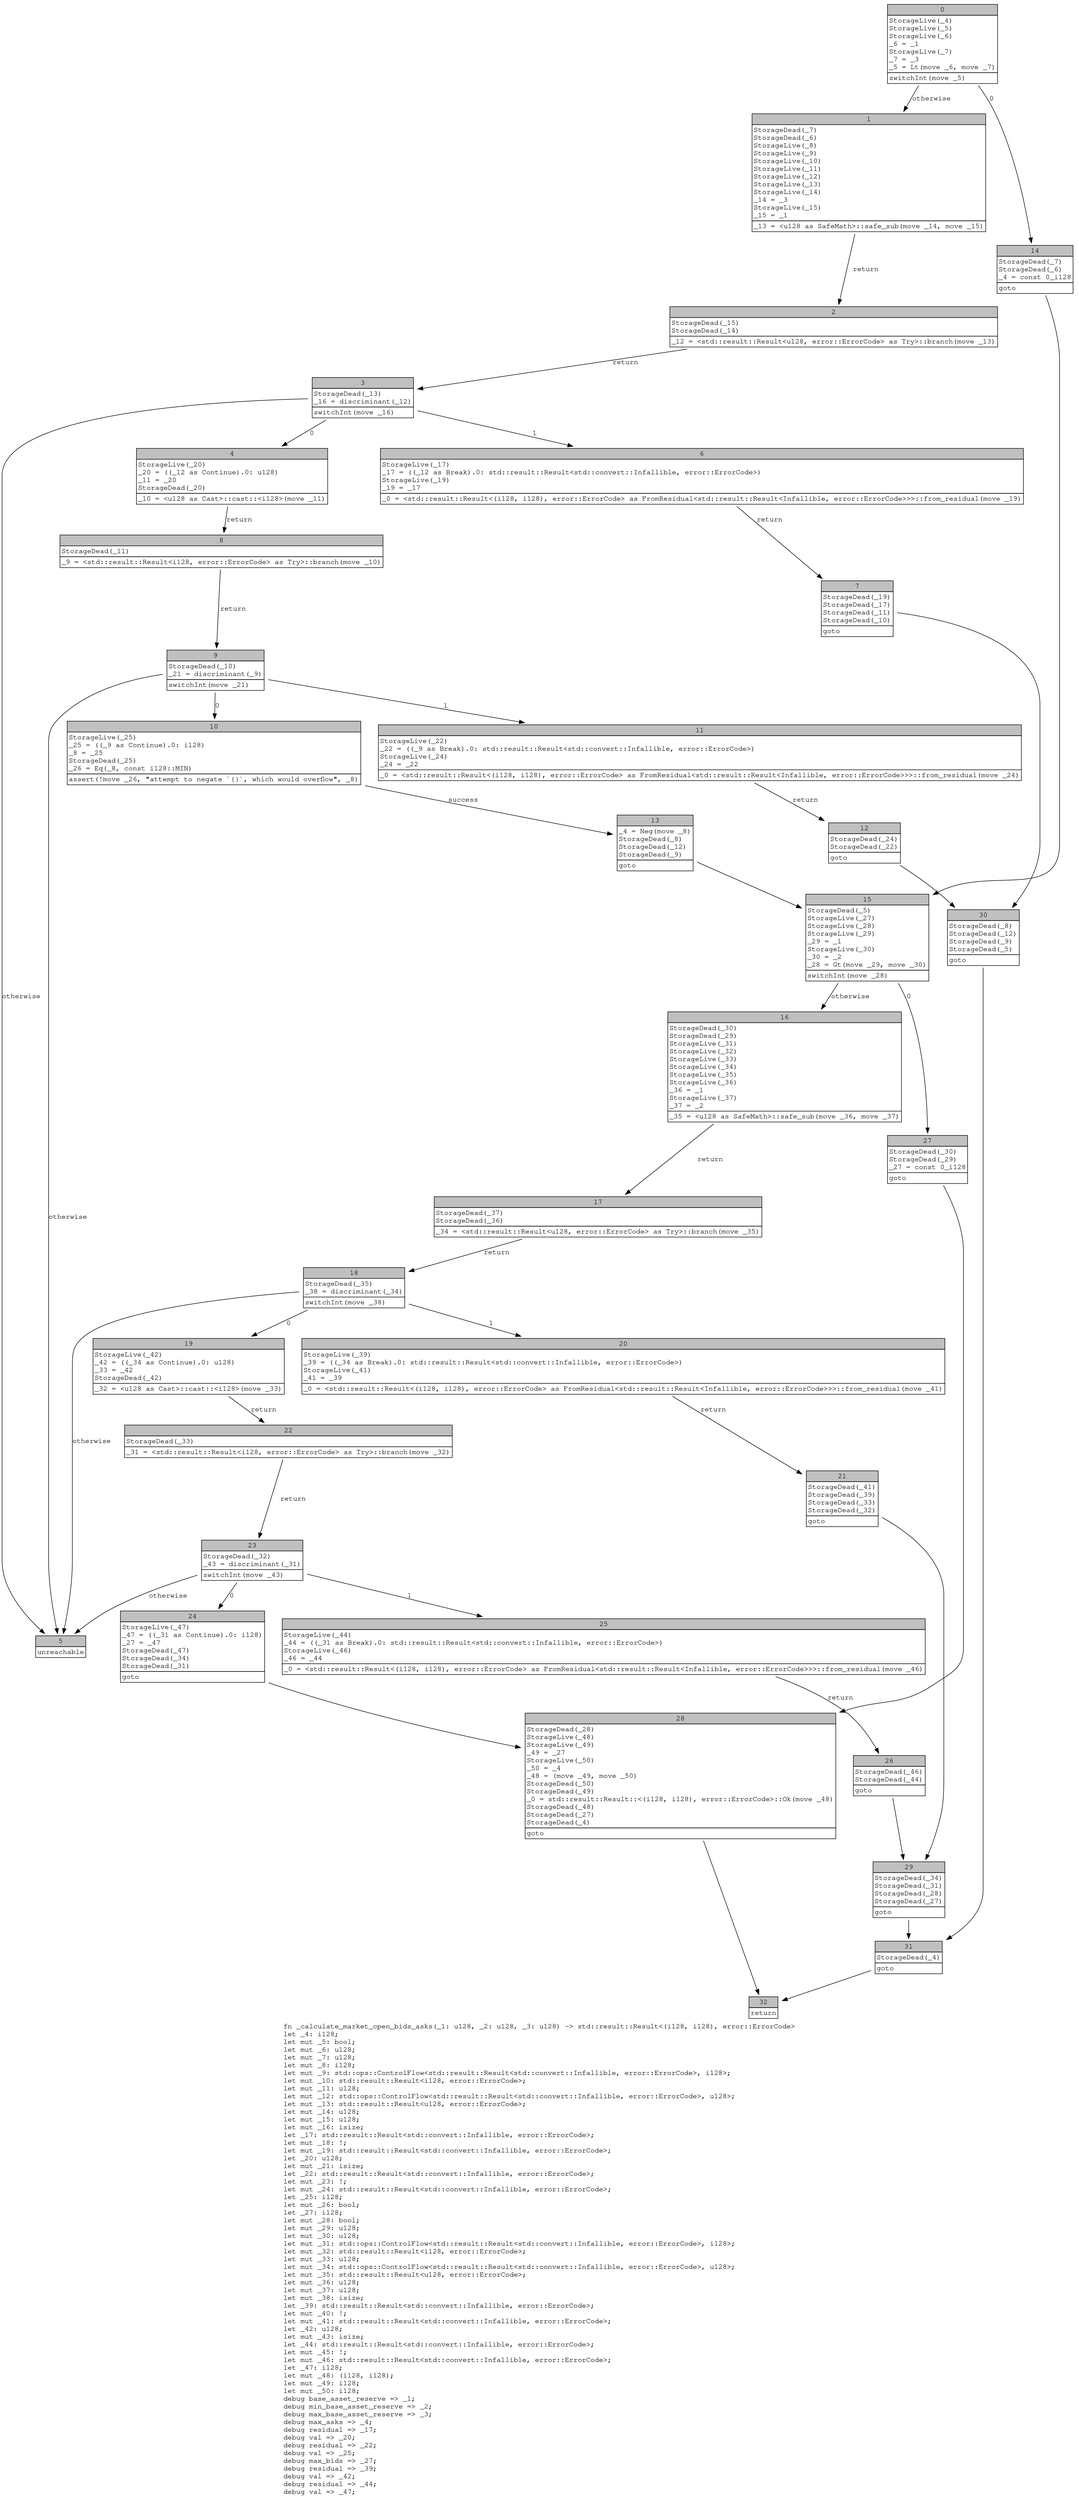 digraph Mir_0_1789 {
    graph [fontname="Courier, monospace"];
    node [fontname="Courier, monospace"];
    edge [fontname="Courier, monospace"];
    label=<fn _calculate_market_open_bids_asks(_1: u128, _2: u128, _3: u128) -&gt; std::result::Result&lt;(i128, i128), error::ErrorCode&gt;<br align="left"/>let _4: i128;<br align="left"/>let mut _5: bool;<br align="left"/>let mut _6: u128;<br align="left"/>let mut _7: u128;<br align="left"/>let mut _8: i128;<br align="left"/>let mut _9: std::ops::ControlFlow&lt;std::result::Result&lt;std::convert::Infallible, error::ErrorCode&gt;, i128&gt;;<br align="left"/>let mut _10: std::result::Result&lt;i128, error::ErrorCode&gt;;<br align="left"/>let mut _11: u128;<br align="left"/>let mut _12: std::ops::ControlFlow&lt;std::result::Result&lt;std::convert::Infallible, error::ErrorCode&gt;, u128&gt;;<br align="left"/>let mut _13: std::result::Result&lt;u128, error::ErrorCode&gt;;<br align="left"/>let mut _14: u128;<br align="left"/>let mut _15: u128;<br align="left"/>let mut _16: isize;<br align="left"/>let _17: std::result::Result&lt;std::convert::Infallible, error::ErrorCode&gt;;<br align="left"/>let mut _18: !;<br align="left"/>let mut _19: std::result::Result&lt;std::convert::Infallible, error::ErrorCode&gt;;<br align="left"/>let _20: u128;<br align="left"/>let mut _21: isize;<br align="left"/>let _22: std::result::Result&lt;std::convert::Infallible, error::ErrorCode&gt;;<br align="left"/>let mut _23: !;<br align="left"/>let mut _24: std::result::Result&lt;std::convert::Infallible, error::ErrorCode&gt;;<br align="left"/>let _25: i128;<br align="left"/>let mut _26: bool;<br align="left"/>let _27: i128;<br align="left"/>let mut _28: bool;<br align="left"/>let mut _29: u128;<br align="left"/>let mut _30: u128;<br align="left"/>let mut _31: std::ops::ControlFlow&lt;std::result::Result&lt;std::convert::Infallible, error::ErrorCode&gt;, i128&gt;;<br align="left"/>let mut _32: std::result::Result&lt;i128, error::ErrorCode&gt;;<br align="left"/>let mut _33: u128;<br align="left"/>let mut _34: std::ops::ControlFlow&lt;std::result::Result&lt;std::convert::Infallible, error::ErrorCode&gt;, u128&gt;;<br align="left"/>let mut _35: std::result::Result&lt;u128, error::ErrorCode&gt;;<br align="left"/>let mut _36: u128;<br align="left"/>let mut _37: u128;<br align="left"/>let mut _38: isize;<br align="left"/>let _39: std::result::Result&lt;std::convert::Infallible, error::ErrorCode&gt;;<br align="left"/>let mut _40: !;<br align="left"/>let mut _41: std::result::Result&lt;std::convert::Infallible, error::ErrorCode&gt;;<br align="left"/>let _42: u128;<br align="left"/>let mut _43: isize;<br align="left"/>let _44: std::result::Result&lt;std::convert::Infallible, error::ErrorCode&gt;;<br align="left"/>let mut _45: !;<br align="left"/>let mut _46: std::result::Result&lt;std::convert::Infallible, error::ErrorCode&gt;;<br align="left"/>let _47: i128;<br align="left"/>let mut _48: (i128, i128);<br align="left"/>let mut _49: i128;<br align="left"/>let mut _50: i128;<br align="left"/>debug base_asset_reserve =&gt; _1;<br align="left"/>debug min_base_asset_reserve =&gt; _2;<br align="left"/>debug max_base_asset_reserve =&gt; _3;<br align="left"/>debug max_asks =&gt; _4;<br align="left"/>debug residual =&gt; _17;<br align="left"/>debug val =&gt; _20;<br align="left"/>debug residual =&gt; _22;<br align="left"/>debug val =&gt; _25;<br align="left"/>debug max_bids =&gt; _27;<br align="left"/>debug residual =&gt; _39;<br align="left"/>debug val =&gt; _42;<br align="left"/>debug residual =&gt; _44;<br align="left"/>debug val =&gt; _47;<br align="left"/>>;
    bb0__0_1789 [shape="none", label=<<table border="0" cellborder="1" cellspacing="0"><tr><td bgcolor="gray" align="center" colspan="1">0</td></tr><tr><td align="left" balign="left">StorageLive(_4)<br/>StorageLive(_5)<br/>StorageLive(_6)<br/>_6 = _1<br/>StorageLive(_7)<br/>_7 = _3<br/>_5 = Lt(move _6, move _7)<br/></td></tr><tr><td align="left">switchInt(move _5)</td></tr></table>>];
    bb1__0_1789 [shape="none", label=<<table border="0" cellborder="1" cellspacing="0"><tr><td bgcolor="gray" align="center" colspan="1">1</td></tr><tr><td align="left" balign="left">StorageDead(_7)<br/>StorageDead(_6)<br/>StorageLive(_8)<br/>StorageLive(_9)<br/>StorageLive(_10)<br/>StorageLive(_11)<br/>StorageLive(_12)<br/>StorageLive(_13)<br/>StorageLive(_14)<br/>_14 = _3<br/>StorageLive(_15)<br/>_15 = _1<br/></td></tr><tr><td align="left">_13 = &lt;u128 as SafeMath&gt;::safe_sub(move _14, move _15)</td></tr></table>>];
    bb2__0_1789 [shape="none", label=<<table border="0" cellborder="1" cellspacing="0"><tr><td bgcolor="gray" align="center" colspan="1">2</td></tr><tr><td align="left" balign="left">StorageDead(_15)<br/>StorageDead(_14)<br/></td></tr><tr><td align="left">_12 = &lt;std::result::Result&lt;u128, error::ErrorCode&gt; as Try&gt;::branch(move _13)</td></tr></table>>];
    bb3__0_1789 [shape="none", label=<<table border="0" cellborder="1" cellspacing="0"><tr><td bgcolor="gray" align="center" colspan="1">3</td></tr><tr><td align="left" balign="left">StorageDead(_13)<br/>_16 = discriminant(_12)<br/></td></tr><tr><td align="left">switchInt(move _16)</td></tr></table>>];
    bb4__0_1789 [shape="none", label=<<table border="0" cellborder="1" cellspacing="0"><tr><td bgcolor="gray" align="center" colspan="1">4</td></tr><tr><td align="left" balign="left">StorageLive(_20)<br/>_20 = ((_12 as Continue).0: u128)<br/>_11 = _20<br/>StorageDead(_20)<br/></td></tr><tr><td align="left">_10 = &lt;u128 as Cast&gt;::cast::&lt;i128&gt;(move _11)</td></tr></table>>];
    bb5__0_1789 [shape="none", label=<<table border="0" cellborder="1" cellspacing="0"><tr><td bgcolor="gray" align="center" colspan="1">5</td></tr><tr><td align="left">unreachable</td></tr></table>>];
    bb6__0_1789 [shape="none", label=<<table border="0" cellborder="1" cellspacing="0"><tr><td bgcolor="gray" align="center" colspan="1">6</td></tr><tr><td align="left" balign="left">StorageLive(_17)<br/>_17 = ((_12 as Break).0: std::result::Result&lt;std::convert::Infallible, error::ErrorCode&gt;)<br/>StorageLive(_19)<br/>_19 = _17<br/></td></tr><tr><td align="left">_0 = &lt;std::result::Result&lt;(i128, i128), error::ErrorCode&gt; as FromResidual&lt;std::result::Result&lt;Infallible, error::ErrorCode&gt;&gt;&gt;::from_residual(move _19)</td></tr></table>>];
    bb7__0_1789 [shape="none", label=<<table border="0" cellborder="1" cellspacing="0"><tr><td bgcolor="gray" align="center" colspan="1">7</td></tr><tr><td align="left" balign="left">StorageDead(_19)<br/>StorageDead(_17)<br/>StorageDead(_11)<br/>StorageDead(_10)<br/></td></tr><tr><td align="left">goto</td></tr></table>>];
    bb8__0_1789 [shape="none", label=<<table border="0" cellborder="1" cellspacing="0"><tr><td bgcolor="gray" align="center" colspan="1">8</td></tr><tr><td align="left" balign="left">StorageDead(_11)<br/></td></tr><tr><td align="left">_9 = &lt;std::result::Result&lt;i128, error::ErrorCode&gt; as Try&gt;::branch(move _10)</td></tr></table>>];
    bb9__0_1789 [shape="none", label=<<table border="0" cellborder="1" cellspacing="0"><tr><td bgcolor="gray" align="center" colspan="1">9</td></tr><tr><td align="left" balign="left">StorageDead(_10)<br/>_21 = discriminant(_9)<br/></td></tr><tr><td align="left">switchInt(move _21)</td></tr></table>>];
    bb10__0_1789 [shape="none", label=<<table border="0" cellborder="1" cellspacing="0"><tr><td bgcolor="gray" align="center" colspan="1">10</td></tr><tr><td align="left" balign="left">StorageLive(_25)<br/>_25 = ((_9 as Continue).0: i128)<br/>_8 = _25<br/>StorageDead(_25)<br/>_26 = Eq(_8, const i128::MIN)<br/></td></tr><tr><td align="left">assert(!move _26, &quot;attempt to negate `{}`, which would overflow&quot;, _8)</td></tr></table>>];
    bb11__0_1789 [shape="none", label=<<table border="0" cellborder="1" cellspacing="0"><tr><td bgcolor="gray" align="center" colspan="1">11</td></tr><tr><td align="left" balign="left">StorageLive(_22)<br/>_22 = ((_9 as Break).0: std::result::Result&lt;std::convert::Infallible, error::ErrorCode&gt;)<br/>StorageLive(_24)<br/>_24 = _22<br/></td></tr><tr><td align="left">_0 = &lt;std::result::Result&lt;(i128, i128), error::ErrorCode&gt; as FromResidual&lt;std::result::Result&lt;Infallible, error::ErrorCode&gt;&gt;&gt;::from_residual(move _24)</td></tr></table>>];
    bb12__0_1789 [shape="none", label=<<table border="0" cellborder="1" cellspacing="0"><tr><td bgcolor="gray" align="center" colspan="1">12</td></tr><tr><td align="left" balign="left">StorageDead(_24)<br/>StorageDead(_22)<br/></td></tr><tr><td align="left">goto</td></tr></table>>];
    bb13__0_1789 [shape="none", label=<<table border="0" cellborder="1" cellspacing="0"><tr><td bgcolor="gray" align="center" colspan="1">13</td></tr><tr><td align="left" balign="left">_4 = Neg(move _8)<br/>StorageDead(_8)<br/>StorageDead(_12)<br/>StorageDead(_9)<br/></td></tr><tr><td align="left">goto</td></tr></table>>];
    bb14__0_1789 [shape="none", label=<<table border="0" cellborder="1" cellspacing="0"><tr><td bgcolor="gray" align="center" colspan="1">14</td></tr><tr><td align="left" balign="left">StorageDead(_7)<br/>StorageDead(_6)<br/>_4 = const 0_i128<br/></td></tr><tr><td align="left">goto</td></tr></table>>];
    bb15__0_1789 [shape="none", label=<<table border="0" cellborder="1" cellspacing="0"><tr><td bgcolor="gray" align="center" colspan="1">15</td></tr><tr><td align="left" balign="left">StorageDead(_5)<br/>StorageLive(_27)<br/>StorageLive(_28)<br/>StorageLive(_29)<br/>_29 = _1<br/>StorageLive(_30)<br/>_30 = _2<br/>_28 = Gt(move _29, move _30)<br/></td></tr><tr><td align="left">switchInt(move _28)</td></tr></table>>];
    bb16__0_1789 [shape="none", label=<<table border="0" cellborder="1" cellspacing="0"><tr><td bgcolor="gray" align="center" colspan="1">16</td></tr><tr><td align="left" balign="left">StorageDead(_30)<br/>StorageDead(_29)<br/>StorageLive(_31)<br/>StorageLive(_32)<br/>StorageLive(_33)<br/>StorageLive(_34)<br/>StorageLive(_35)<br/>StorageLive(_36)<br/>_36 = _1<br/>StorageLive(_37)<br/>_37 = _2<br/></td></tr><tr><td align="left">_35 = &lt;u128 as SafeMath&gt;::safe_sub(move _36, move _37)</td></tr></table>>];
    bb17__0_1789 [shape="none", label=<<table border="0" cellborder="1" cellspacing="0"><tr><td bgcolor="gray" align="center" colspan="1">17</td></tr><tr><td align="left" balign="left">StorageDead(_37)<br/>StorageDead(_36)<br/></td></tr><tr><td align="left">_34 = &lt;std::result::Result&lt;u128, error::ErrorCode&gt; as Try&gt;::branch(move _35)</td></tr></table>>];
    bb18__0_1789 [shape="none", label=<<table border="0" cellborder="1" cellspacing="0"><tr><td bgcolor="gray" align="center" colspan="1">18</td></tr><tr><td align="left" balign="left">StorageDead(_35)<br/>_38 = discriminant(_34)<br/></td></tr><tr><td align="left">switchInt(move _38)</td></tr></table>>];
    bb19__0_1789 [shape="none", label=<<table border="0" cellborder="1" cellspacing="0"><tr><td bgcolor="gray" align="center" colspan="1">19</td></tr><tr><td align="left" balign="left">StorageLive(_42)<br/>_42 = ((_34 as Continue).0: u128)<br/>_33 = _42<br/>StorageDead(_42)<br/></td></tr><tr><td align="left">_32 = &lt;u128 as Cast&gt;::cast::&lt;i128&gt;(move _33)</td></tr></table>>];
    bb20__0_1789 [shape="none", label=<<table border="0" cellborder="1" cellspacing="0"><tr><td bgcolor="gray" align="center" colspan="1">20</td></tr><tr><td align="left" balign="left">StorageLive(_39)<br/>_39 = ((_34 as Break).0: std::result::Result&lt;std::convert::Infallible, error::ErrorCode&gt;)<br/>StorageLive(_41)<br/>_41 = _39<br/></td></tr><tr><td align="left">_0 = &lt;std::result::Result&lt;(i128, i128), error::ErrorCode&gt; as FromResidual&lt;std::result::Result&lt;Infallible, error::ErrorCode&gt;&gt;&gt;::from_residual(move _41)</td></tr></table>>];
    bb21__0_1789 [shape="none", label=<<table border="0" cellborder="1" cellspacing="0"><tr><td bgcolor="gray" align="center" colspan="1">21</td></tr><tr><td align="left" balign="left">StorageDead(_41)<br/>StorageDead(_39)<br/>StorageDead(_33)<br/>StorageDead(_32)<br/></td></tr><tr><td align="left">goto</td></tr></table>>];
    bb22__0_1789 [shape="none", label=<<table border="0" cellborder="1" cellspacing="0"><tr><td bgcolor="gray" align="center" colspan="1">22</td></tr><tr><td align="left" balign="left">StorageDead(_33)<br/></td></tr><tr><td align="left">_31 = &lt;std::result::Result&lt;i128, error::ErrorCode&gt; as Try&gt;::branch(move _32)</td></tr></table>>];
    bb23__0_1789 [shape="none", label=<<table border="0" cellborder="1" cellspacing="0"><tr><td bgcolor="gray" align="center" colspan="1">23</td></tr><tr><td align="left" balign="left">StorageDead(_32)<br/>_43 = discriminant(_31)<br/></td></tr><tr><td align="left">switchInt(move _43)</td></tr></table>>];
    bb24__0_1789 [shape="none", label=<<table border="0" cellborder="1" cellspacing="0"><tr><td bgcolor="gray" align="center" colspan="1">24</td></tr><tr><td align="left" balign="left">StorageLive(_47)<br/>_47 = ((_31 as Continue).0: i128)<br/>_27 = _47<br/>StorageDead(_47)<br/>StorageDead(_34)<br/>StorageDead(_31)<br/></td></tr><tr><td align="left">goto</td></tr></table>>];
    bb25__0_1789 [shape="none", label=<<table border="0" cellborder="1" cellspacing="0"><tr><td bgcolor="gray" align="center" colspan="1">25</td></tr><tr><td align="left" balign="left">StorageLive(_44)<br/>_44 = ((_31 as Break).0: std::result::Result&lt;std::convert::Infallible, error::ErrorCode&gt;)<br/>StorageLive(_46)<br/>_46 = _44<br/></td></tr><tr><td align="left">_0 = &lt;std::result::Result&lt;(i128, i128), error::ErrorCode&gt; as FromResidual&lt;std::result::Result&lt;Infallible, error::ErrorCode&gt;&gt;&gt;::from_residual(move _46)</td></tr></table>>];
    bb26__0_1789 [shape="none", label=<<table border="0" cellborder="1" cellspacing="0"><tr><td bgcolor="gray" align="center" colspan="1">26</td></tr><tr><td align="left" balign="left">StorageDead(_46)<br/>StorageDead(_44)<br/></td></tr><tr><td align="left">goto</td></tr></table>>];
    bb27__0_1789 [shape="none", label=<<table border="0" cellborder="1" cellspacing="0"><tr><td bgcolor="gray" align="center" colspan="1">27</td></tr><tr><td align="left" balign="left">StorageDead(_30)<br/>StorageDead(_29)<br/>_27 = const 0_i128<br/></td></tr><tr><td align="left">goto</td></tr></table>>];
    bb28__0_1789 [shape="none", label=<<table border="0" cellborder="1" cellspacing="0"><tr><td bgcolor="gray" align="center" colspan="1">28</td></tr><tr><td align="left" balign="left">StorageDead(_28)<br/>StorageLive(_48)<br/>StorageLive(_49)<br/>_49 = _27<br/>StorageLive(_50)<br/>_50 = _4<br/>_48 = (move _49, move _50)<br/>StorageDead(_50)<br/>StorageDead(_49)<br/>_0 = std::result::Result::&lt;(i128, i128), error::ErrorCode&gt;::Ok(move _48)<br/>StorageDead(_48)<br/>StorageDead(_27)<br/>StorageDead(_4)<br/></td></tr><tr><td align="left">goto</td></tr></table>>];
    bb29__0_1789 [shape="none", label=<<table border="0" cellborder="1" cellspacing="0"><tr><td bgcolor="gray" align="center" colspan="1">29</td></tr><tr><td align="left" balign="left">StorageDead(_34)<br/>StorageDead(_31)<br/>StorageDead(_28)<br/>StorageDead(_27)<br/></td></tr><tr><td align="left">goto</td></tr></table>>];
    bb30__0_1789 [shape="none", label=<<table border="0" cellborder="1" cellspacing="0"><tr><td bgcolor="gray" align="center" colspan="1">30</td></tr><tr><td align="left" balign="left">StorageDead(_8)<br/>StorageDead(_12)<br/>StorageDead(_9)<br/>StorageDead(_5)<br/></td></tr><tr><td align="left">goto</td></tr></table>>];
    bb31__0_1789 [shape="none", label=<<table border="0" cellborder="1" cellspacing="0"><tr><td bgcolor="gray" align="center" colspan="1">31</td></tr><tr><td align="left" balign="left">StorageDead(_4)<br/></td></tr><tr><td align="left">goto</td></tr></table>>];
    bb32__0_1789 [shape="none", label=<<table border="0" cellborder="1" cellspacing="0"><tr><td bgcolor="gray" align="center" colspan="1">32</td></tr><tr><td align="left">return</td></tr></table>>];
    bb0__0_1789 -> bb14__0_1789 [label="0"];
    bb0__0_1789 -> bb1__0_1789 [label="otherwise"];
    bb1__0_1789 -> bb2__0_1789 [label="return"];
    bb2__0_1789 -> bb3__0_1789 [label="return"];
    bb3__0_1789 -> bb4__0_1789 [label="0"];
    bb3__0_1789 -> bb6__0_1789 [label="1"];
    bb3__0_1789 -> bb5__0_1789 [label="otherwise"];
    bb4__0_1789 -> bb8__0_1789 [label="return"];
    bb6__0_1789 -> bb7__0_1789 [label="return"];
    bb7__0_1789 -> bb30__0_1789 [label=""];
    bb8__0_1789 -> bb9__0_1789 [label="return"];
    bb9__0_1789 -> bb10__0_1789 [label="0"];
    bb9__0_1789 -> bb11__0_1789 [label="1"];
    bb9__0_1789 -> bb5__0_1789 [label="otherwise"];
    bb10__0_1789 -> bb13__0_1789 [label="success"];
    bb11__0_1789 -> bb12__0_1789 [label="return"];
    bb12__0_1789 -> bb30__0_1789 [label=""];
    bb13__0_1789 -> bb15__0_1789 [label=""];
    bb14__0_1789 -> bb15__0_1789 [label=""];
    bb15__0_1789 -> bb27__0_1789 [label="0"];
    bb15__0_1789 -> bb16__0_1789 [label="otherwise"];
    bb16__0_1789 -> bb17__0_1789 [label="return"];
    bb17__0_1789 -> bb18__0_1789 [label="return"];
    bb18__0_1789 -> bb19__0_1789 [label="0"];
    bb18__0_1789 -> bb20__0_1789 [label="1"];
    bb18__0_1789 -> bb5__0_1789 [label="otherwise"];
    bb19__0_1789 -> bb22__0_1789 [label="return"];
    bb20__0_1789 -> bb21__0_1789 [label="return"];
    bb21__0_1789 -> bb29__0_1789 [label=""];
    bb22__0_1789 -> bb23__0_1789 [label="return"];
    bb23__0_1789 -> bb24__0_1789 [label="0"];
    bb23__0_1789 -> bb25__0_1789 [label="1"];
    bb23__0_1789 -> bb5__0_1789 [label="otherwise"];
    bb24__0_1789 -> bb28__0_1789 [label=""];
    bb25__0_1789 -> bb26__0_1789 [label="return"];
    bb26__0_1789 -> bb29__0_1789 [label=""];
    bb27__0_1789 -> bb28__0_1789 [label=""];
    bb28__0_1789 -> bb32__0_1789 [label=""];
    bb29__0_1789 -> bb31__0_1789 [label=""];
    bb30__0_1789 -> bb31__0_1789 [label=""];
    bb31__0_1789 -> bb32__0_1789 [label=""];
}

